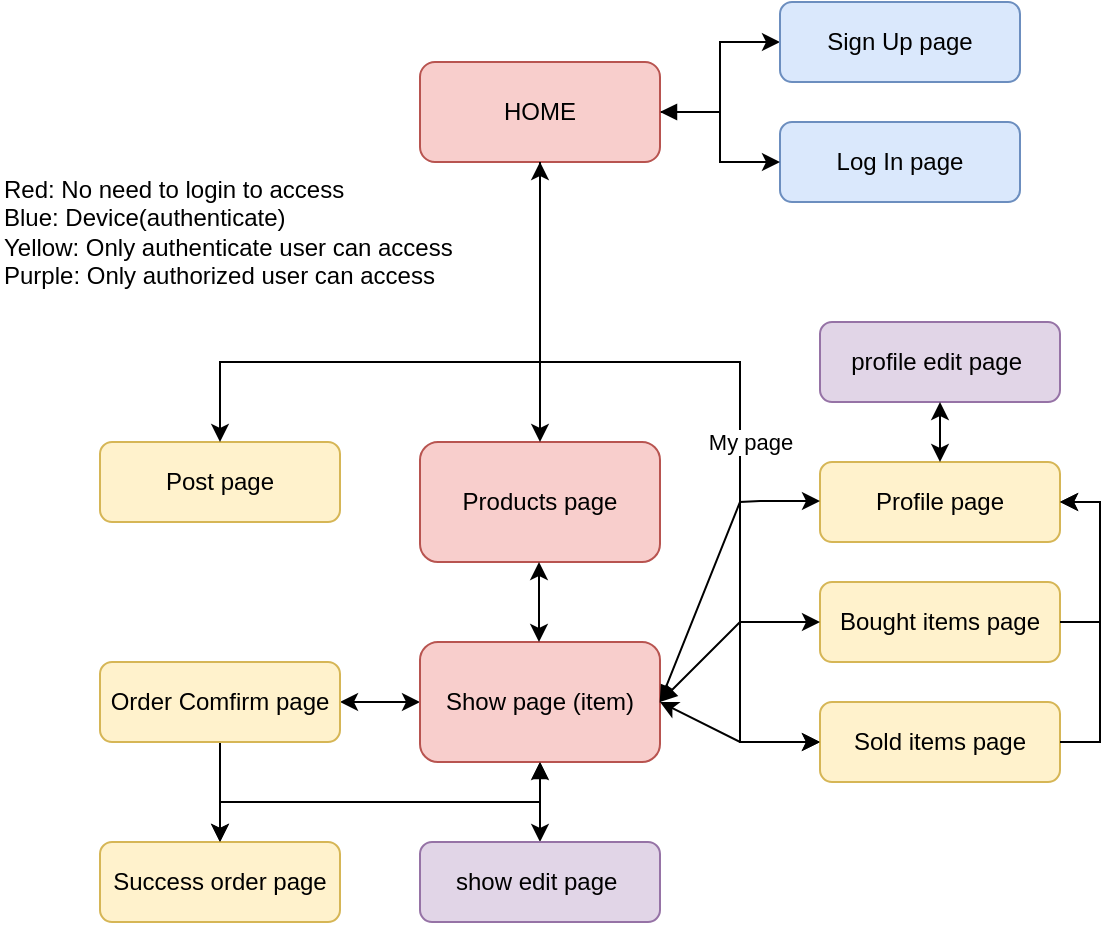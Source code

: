 <mxfile version="20.0.1" type="device"><diagram id="8m99fhkiOipRaC9z29ix" name="Page-1"><mxGraphModel dx="915" dy="768" grid="1" gridSize="10" guides="1" tooltips="1" connect="1" arrows="1" fold="1" page="1" pageScale="1" pageWidth="690" pageHeight="980" math="0" shadow="0"><root><mxCell id="0"/><mxCell id="1" parent="0"/><mxCell id="pHlrYv83HH_6KavYNZPj-21" style="edgeStyle=orthogonalEdgeStyle;rounded=0;orthogonalLoop=1;jettySize=auto;html=1;exitX=1;exitY=0.5;exitDx=0;exitDy=0;entryX=0;entryY=0.5;entryDx=0;entryDy=0;" edge="1" parent="1" source="pHlrYv83HH_6KavYNZPj-2" target="pHlrYv83HH_6KavYNZPj-5"><mxGeometry relative="1" as="geometry"><Array as="points"><mxPoint x="430" y="145"/><mxPoint x="430" y="110"/></Array></mxGeometry></mxCell><mxCell id="pHlrYv83HH_6KavYNZPj-2" value="HOME" style="rounded=1;whiteSpace=wrap;html=1;fillColor=#f8cecc;strokeColor=#b85450;" vertex="1" parent="1"><mxGeometry x="280" y="120" width="120" height="50" as="geometry"/></mxCell><mxCell id="pHlrYv83HH_6KavYNZPj-3" value="Log In page" style="whiteSpace=wrap;html=1;rounded=1;fillColor=#dae8fc;strokeColor=#6c8ebf;" vertex="1" parent="1"><mxGeometry x="460" y="150" width="120" height="40" as="geometry"/></mxCell><mxCell id="pHlrYv83HH_6KavYNZPj-5" value="Sign Up page" style="rounded=1;whiteSpace=wrap;html=1;fillColor=#dae8fc;strokeColor=#6c8ebf;" vertex="1" parent="1"><mxGeometry x="460" y="90" width="120" height="40" as="geometry"/></mxCell><mxCell id="pHlrYv83HH_6KavYNZPj-6" value="Products page" style="rounded=1;whiteSpace=wrap;html=1;fillColor=#f8cecc;strokeColor=#b85450;" vertex="1" parent="1"><mxGeometry x="280" y="310" width="120" height="60" as="geometry"/></mxCell><mxCell id="pHlrYv83HH_6KavYNZPj-13" value="" style="edgeStyle=orthogonalEdgeStyle;rounded=0;orthogonalLoop=1;jettySize=auto;html=1;startArrow=block;startFill=1;" edge="1" parent="1" source="pHlrYv83HH_6KavYNZPj-7" target="pHlrYv83HH_6KavYNZPj-12"><mxGeometry relative="1" as="geometry"/></mxCell><mxCell id="pHlrYv83HH_6KavYNZPj-15" value="" style="edgeStyle=orthogonalEdgeStyle;rounded=0;orthogonalLoop=1;jettySize=auto;html=1;startArrow=classic;startFill=1;" edge="1" parent="1" source="pHlrYv83HH_6KavYNZPj-7" target="pHlrYv83HH_6KavYNZPj-14"><mxGeometry relative="1" as="geometry"/></mxCell><mxCell id="pHlrYv83HH_6KavYNZPj-7" value="Show page (item)" style="rounded=1;whiteSpace=wrap;html=1;fillColor=#f8cecc;strokeColor=#b85450;" vertex="1" parent="1"><mxGeometry x="280" y="410" width="120" height="60" as="geometry"/></mxCell><mxCell id="pHlrYv83HH_6KavYNZPj-9" value="Post page" style="rounded=1;whiteSpace=wrap;html=1;fillColor=#fff2cc;strokeColor=#d6b656;" vertex="1" parent="1"><mxGeometry x="120" y="310" width="120" height="40" as="geometry"/></mxCell><mxCell id="pHlrYv83HH_6KavYNZPj-12" value="show edit page&amp;nbsp;" style="whiteSpace=wrap;html=1;rounded=1;fillColor=#e1d5e7;strokeColor=#9673a6;" vertex="1" parent="1"><mxGeometry x="280" y="510" width="120" height="40" as="geometry"/></mxCell><mxCell id="pHlrYv83HH_6KavYNZPj-16" style="edgeStyle=orthogonalEdgeStyle;rounded=0;orthogonalLoop=1;jettySize=auto;html=1;" edge="1" parent="1" source="pHlrYv83HH_6KavYNZPj-14" target="pHlrYv83HH_6KavYNZPj-17"><mxGeometry relative="1" as="geometry"><mxPoint x="180" y="490" as="targetPoint"/></mxGeometry></mxCell><mxCell id="pHlrYv83HH_6KavYNZPj-14" value="Order Comfirm page" style="whiteSpace=wrap;html=1;rounded=1;fillColor=#fff2cc;strokeColor=#d6b656;" vertex="1" parent="1"><mxGeometry x="120" y="420" width="120" height="40" as="geometry"/></mxCell><mxCell id="pHlrYv83HH_6KavYNZPj-17" value="Success order page" style="rounded=1;whiteSpace=wrap;html=1;fillColor=#fff2cc;strokeColor=#d6b656;" vertex="1" parent="1"><mxGeometry x="120" y="510" width="120" height="40" as="geometry"/></mxCell><mxCell id="pHlrYv83HH_6KavYNZPj-19" value="" style="endArrow=classic;html=1;rounded=0;exitX=0.5;exitY=1;exitDx=0;exitDy=0;entryX=0.5;entryY=0;entryDx=0;entryDy=0;" edge="1" parent="1" source="pHlrYv83HH_6KavYNZPj-2" target="pHlrYv83HH_6KavYNZPj-9"><mxGeometry width="50" height="50" relative="1" as="geometry"><mxPoint x="260" y="530" as="sourcePoint"/><mxPoint x="310" y="480" as="targetPoint"/><Array as="points"><mxPoint x="340" y="270"/><mxPoint x="180" y="270"/></Array></mxGeometry></mxCell><mxCell id="pHlrYv83HH_6KavYNZPj-22" value="" style="endArrow=classic;html=1;rounded=0;entryX=0;entryY=0.5;entryDx=0;entryDy=0;exitX=1;exitY=0.5;exitDx=0;exitDy=0;startArrow=block;startFill=1;" edge="1" parent="1" source="pHlrYv83HH_6KavYNZPj-2" target="pHlrYv83HH_6KavYNZPj-3"><mxGeometry width="50" height="50" relative="1" as="geometry"><mxPoint x="410" y="140" as="sourcePoint"/><mxPoint x="310" y="410" as="targetPoint"/><Array as="points"><mxPoint x="430" y="145"/><mxPoint x="430" y="170"/></Array></mxGeometry></mxCell><mxCell id="pHlrYv83HH_6KavYNZPj-25" value="" style="endArrow=classic;startArrow=classic;html=1;rounded=0;exitX=0.5;exitY=0;exitDx=0;exitDy=0;" edge="1" parent="1"><mxGeometry width="50" height="50" relative="1" as="geometry"><mxPoint x="339.5" y="410" as="sourcePoint"/><mxPoint x="339.5" y="370" as="targetPoint"/></mxGeometry></mxCell><mxCell id="pHlrYv83HH_6KavYNZPj-26" value="Profile page" style="rounded=1;whiteSpace=wrap;html=1;fillColor=#fff2cc;strokeColor=#d6b656;" vertex="1" parent="1"><mxGeometry x="480" y="320" width="120" height="40" as="geometry"/></mxCell><mxCell id="pHlrYv83HH_6KavYNZPj-27" value="" style="endArrow=classic;html=1;rounded=0;entryX=0;entryY=0.5;entryDx=0;entryDy=0;startArrow=none;startFill=0;" edge="1" parent="1" target="pHlrYv83HH_6KavYNZPj-30"><mxGeometry width="50" height="50" relative="1" as="geometry"><mxPoint x="340" y="270" as="sourcePoint"/><mxPoint x="440" y="470" as="targetPoint"/><Array as="points"><mxPoint x="440" y="270"/><mxPoint x="440" y="460"/></Array></mxGeometry></mxCell><mxCell id="pHlrYv83HH_6KavYNZPj-28" value="My page" style="edgeLabel;html=1;align=center;verticalAlign=middle;resizable=0;points=[];" vertex="1" connectable="0" parent="pHlrYv83HH_6KavYNZPj-27"><mxGeometry x="-0.19" y="2" relative="1" as="geometry"><mxPoint x="3" y="6" as="offset"/></mxGeometry></mxCell><mxCell id="pHlrYv83HH_6KavYNZPj-29" value="Bought items page" style="rounded=1;whiteSpace=wrap;html=1;fillColor=#fff2cc;strokeColor=#d6b656;" vertex="1" parent="1"><mxGeometry x="480" y="380" width="120" height="40" as="geometry"/></mxCell><mxCell id="pHlrYv83HH_6KavYNZPj-30" value="Sold items page" style="rounded=1;whiteSpace=wrap;html=1;fillColor=#fff2cc;strokeColor=#d6b656;" vertex="1" parent="1"><mxGeometry x="480" y="440" width="120" height="40" as="geometry"/></mxCell><mxCell id="pHlrYv83HH_6KavYNZPj-31" value="" style="endArrow=classic;html=1;rounded=0;entryX=0;entryY=0.5;entryDx=0;entryDy=0;startArrow=block;startFill=1;exitX=1;exitY=0.5;exitDx=0;exitDy=0;" edge="1" parent="1" source="pHlrYv83HH_6KavYNZPj-7" target="pHlrYv83HH_6KavYNZPj-29"><mxGeometry width="50" height="50" relative="1" as="geometry"><mxPoint x="440" y="400" as="sourcePoint"/><mxPoint x="430" y="480" as="targetPoint"/><Array as="points"><mxPoint x="440" y="400"/></Array></mxGeometry></mxCell><mxCell id="pHlrYv83HH_6KavYNZPj-32" value="" style="endArrow=classic;html=1;rounded=0;entryX=0;entryY=0.5;entryDx=0;entryDy=0;startArrow=blockThin;startFill=1;exitX=1;exitY=0.5;exitDx=0;exitDy=0;" edge="1" parent="1" source="pHlrYv83HH_6KavYNZPj-7"><mxGeometry width="50" height="50" relative="1" as="geometry"><mxPoint x="440" y="340" as="sourcePoint"/><mxPoint x="480" y="339.5" as="targetPoint"/><Array as="points"><mxPoint x="440" y="340"/><mxPoint x="450" y="339.5"/></Array></mxGeometry></mxCell><mxCell id="pHlrYv83HH_6KavYNZPj-33" value="" style="endArrow=classic;startArrow=classic;html=1;rounded=0;exitX=0.5;exitY=0;exitDx=0;exitDy=0;" edge="1" parent="1" source="pHlrYv83HH_6KavYNZPj-6"><mxGeometry width="50" height="50" relative="1" as="geometry"><mxPoint x="380" y="530" as="sourcePoint"/><mxPoint x="340" y="170" as="targetPoint"/></mxGeometry></mxCell><mxCell id="pHlrYv83HH_6KavYNZPj-34" value="" style="edgeStyle=orthogonalEdgeStyle;rounded=0;orthogonalLoop=1;jettySize=auto;html=1;startArrow=classic;startFill=1;entryX=0.5;entryY=0;entryDx=0;entryDy=0;" edge="1" parent="1" source="pHlrYv83HH_6KavYNZPj-7" target="pHlrYv83HH_6KavYNZPj-17"><mxGeometry relative="1" as="geometry"><mxPoint x="290" y="470" as="sourcePoint"/><mxPoint x="250" y="450" as="targetPoint"/><Array as="points"><mxPoint x="340" y="490"/><mxPoint x="180" y="490"/></Array></mxGeometry></mxCell><mxCell id="pHlrYv83HH_6KavYNZPj-35" value="" style="endArrow=classic;startArrow=classic;html=1;rounded=0;entryX=0;entryY=0.5;entryDx=0;entryDy=0;exitX=1;exitY=0.5;exitDx=0;exitDy=0;" edge="1" parent="1" source="pHlrYv83HH_6KavYNZPj-7" target="pHlrYv83HH_6KavYNZPj-30"><mxGeometry width="50" height="50" relative="1" as="geometry"><mxPoint x="380" y="530" as="sourcePoint"/><mxPoint x="430" y="480" as="targetPoint"/><Array as="points"><mxPoint x="440" y="460"/></Array></mxGeometry></mxCell><mxCell id="pHlrYv83HH_6KavYNZPj-36" value="" style="endArrow=none;startArrow=classic;html=1;rounded=0;exitX=1;exitY=0.5;exitDx=0;exitDy=0;entryX=1;entryY=0.5;entryDx=0;entryDy=0;startFill=1;endFill=0;" edge="1" parent="1" source="pHlrYv83HH_6KavYNZPj-26" target="pHlrYv83HH_6KavYNZPj-29"><mxGeometry width="50" height="50" relative="1" as="geometry"><mxPoint x="500" y="530" as="sourcePoint"/><mxPoint x="550" y="480" as="targetPoint"/><Array as="points"><mxPoint x="620" y="340"/><mxPoint x="620" y="400"/></Array></mxGeometry></mxCell><mxCell id="pHlrYv83HH_6KavYNZPj-37" value="" style="endArrow=classic;html=1;rounded=0;exitX=1;exitY=0.5;exitDx=0;exitDy=0;entryX=1;entryY=0.5;entryDx=0;entryDy=0;" edge="1" parent="1" source="pHlrYv83HH_6KavYNZPj-30" target="pHlrYv83HH_6KavYNZPj-26"><mxGeometry width="50" height="50" relative="1" as="geometry"><mxPoint x="500" y="530" as="sourcePoint"/><mxPoint x="550" y="480" as="targetPoint"/><Array as="points"><mxPoint x="620" y="460"/><mxPoint x="620" y="340"/></Array></mxGeometry></mxCell><mxCell id="pHlrYv83HH_6KavYNZPj-38" value="Red: No need to login to access&lt;br&gt;Blue: Device(authenticate)&lt;br&gt;Yellow: Only authenticate user can access&lt;br&gt;Purple: Only authorized user can access" style="text;html=1;strokeColor=none;fillColor=none;align=left;verticalAlign=middle;whiteSpace=wrap;rounded=0;" vertex="1" parent="1"><mxGeometry x="70" y="150" width="260" height="110" as="geometry"/></mxCell><mxCell id="pHlrYv83HH_6KavYNZPj-40" value="profile edit page&amp;nbsp;" style="whiteSpace=wrap;html=1;rounded=1;fillColor=#e1d5e7;strokeColor=#9673a6;" vertex="1" parent="1"><mxGeometry x="480" y="250" width="120" height="40" as="geometry"/></mxCell><mxCell id="pHlrYv83HH_6KavYNZPj-41" value="" style="endArrow=classic;startArrow=classic;html=1;rounded=0;entryX=0.5;entryY=1;entryDx=0;entryDy=0;" edge="1" parent="1" target="pHlrYv83HH_6KavYNZPj-40"><mxGeometry width="50" height="50" relative="1" as="geometry"><mxPoint x="540" y="320" as="sourcePoint"/><mxPoint x="580" y="400" as="targetPoint"/></mxGeometry></mxCell></root></mxGraphModel></diagram></mxfile>